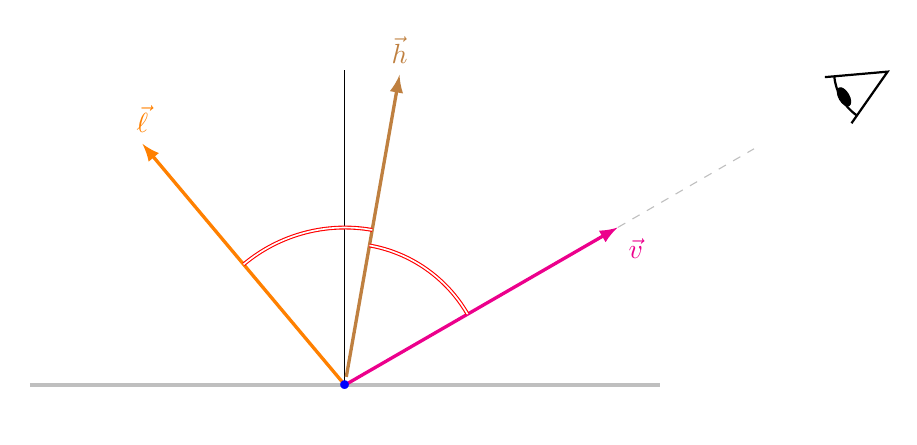 ﻿\begin{tikzpicture}[scale=2]



\def\mytheta{40};
\def\myomega{-60};

\draw[ultra thick, lightgray] (-2,0) -- (2,0);

\draw[] (0,0) -- (0,2);


\draw[->,>=latex, very thick, orange] (0,0) -- (90+\mytheta:2) node[above]{$\vec \ell$};

\draw[lightgray, dashed] (0,0) -- (90+\myomega:3);

\draw[->,>=latex, very thick, magenta] (0,0) -- (90+\myomega:2) node[below right]{$\vec v$};


\draw[->,>=latex, shorten <= 3pt, very thick, brown] (0,0) -- (90+0.5*\mytheta+0.5*\myomega:2) node[above]{$\vec h$};


\draw[red,double] (90+\mytheta:1) arc({90+\mytheta}:90+0.5*\mytheta+0.5*\myomega:1);

\draw[red,double] (90+\myomega:0.9) arc({90+\myomega}:90+0.5*\mytheta+0.5*\myomega:0.9);

\coordinate (P) at (0,0);
\node[blue, scale=3] at (P) {.};


  % eye from Izaak Neutelings https://tikz.net/hyperbola/
  \def\le{0.4}  % eye size eye
  \def\ange{25} % eye opening angle
  \def\lb{3.5}  % outgoing beam length
  \def\ang{90+\myomega} % outgoing beam scattering
  \begin{scope}[shift={(\ang:\lb+1.2*\le)},rotate=\ang+180]
    \draw[thick] (\ange:\le) -- (0,0) -- (-\ange:\le);
    \draw[thick] (\ange:0.85*\le) arc(\ange:-\ange:0.85*\le);
    %\draw[fill,brown] (0.75*\le,0) ellipse ({0.10*\le} and {0.21*\le});
    \draw[fill] (0.8*\le,0) ellipse ({0.08*\le} and {0.16*\le});
  \end{scope}
















\end{tikzpicture}
